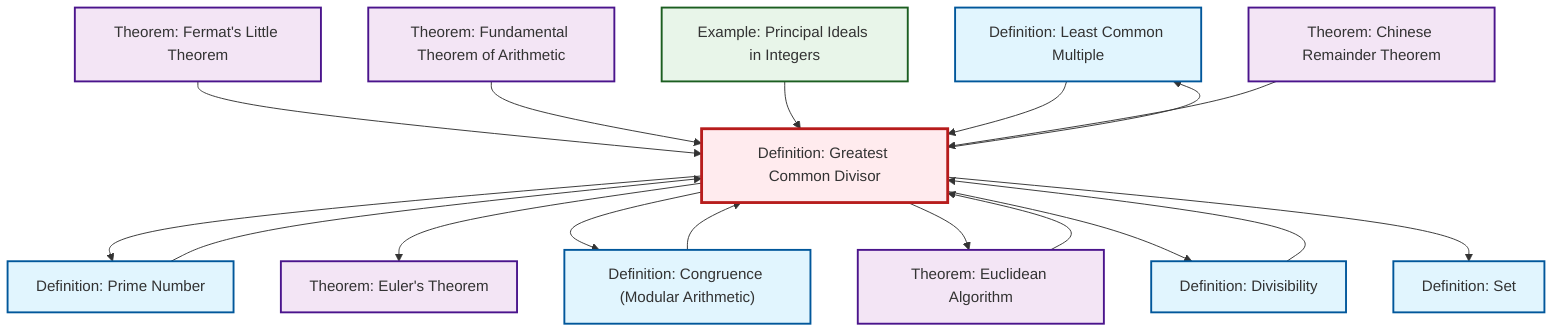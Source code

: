 graph TD
    classDef definition fill:#e1f5fe,stroke:#01579b,stroke-width:2px
    classDef theorem fill:#f3e5f5,stroke:#4a148c,stroke-width:2px
    classDef axiom fill:#fff3e0,stroke:#e65100,stroke-width:2px
    classDef example fill:#e8f5e9,stroke:#1b5e20,stroke-width:2px
    classDef current fill:#ffebee,stroke:#b71c1c,stroke-width:3px
    def-set["Definition: Set"]:::definition
    def-lcm["Definition: Least Common Multiple"]:::definition
    thm-euclidean-algorithm["Theorem: Euclidean Algorithm"]:::theorem
    thm-fermat-little["Theorem: Fermat's Little Theorem"]:::theorem
    thm-fundamental-arithmetic["Theorem: Fundamental Theorem of Arithmetic"]:::theorem
    thm-euler["Theorem: Euler's Theorem"]:::theorem
    def-congruence["Definition: Congruence (Modular Arithmetic)"]:::definition
    ex-principal-ideal["Example: Principal Ideals in Integers"]:::example
    def-prime["Definition: Prime Number"]:::definition
    def-gcd["Definition: Greatest Common Divisor"]:::definition
    thm-chinese-remainder["Theorem: Chinese Remainder Theorem"]:::theorem
    def-divisibility["Definition: Divisibility"]:::definition
    def-gcd --> def-prime
    thm-fermat-little --> def-gcd
    def-divisibility --> def-gcd
    thm-fundamental-arithmetic --> def-gcd
    thm-euclidean-algorithm --> def-gcd
    def-prime --> def-gcd
    def-gcd --> thm-euler
    def-gcd --> def-congruence
    ex-principal-ideal --> def-gcd
    def-gcd --> def-lcm
    def-gcd --> thm-euclidean-algorithm
    def-lcm --> def-gcd
    thm-chinese-remainder --> def-gcd
    def-congruence --> def-gcd
    def-gcd --> def-divisibility
    def-gcd --> def-set
    class def-gcd current
